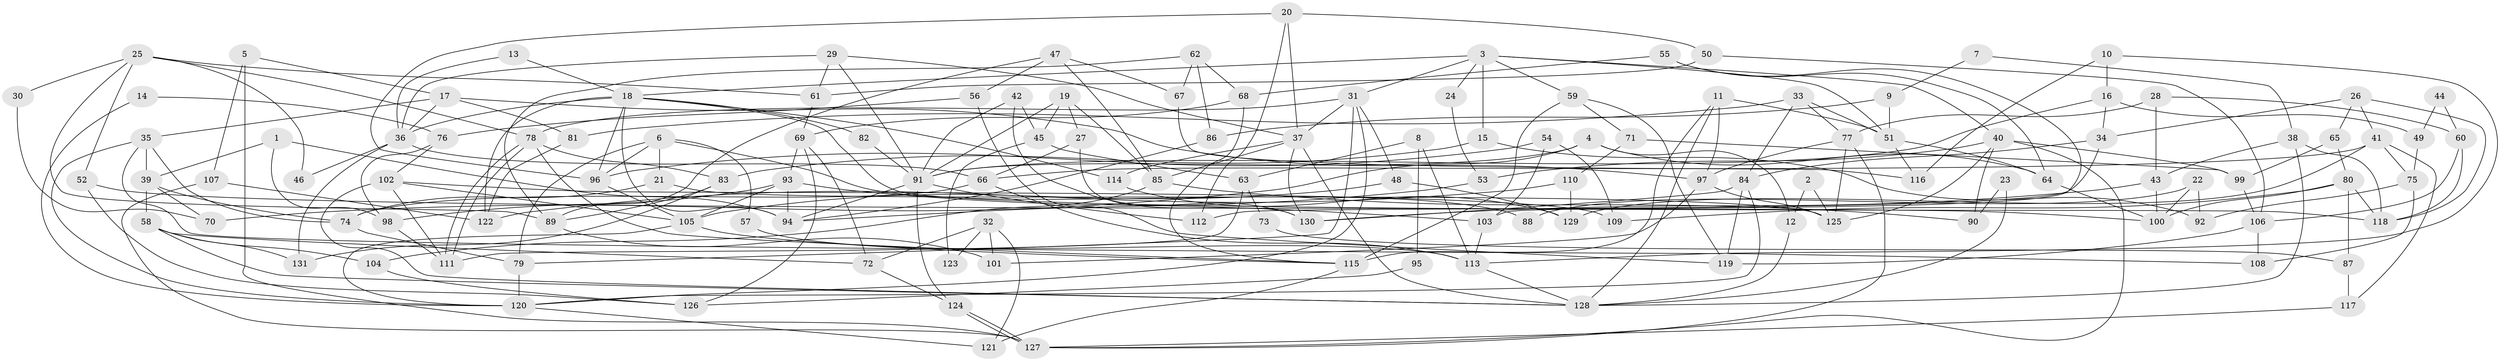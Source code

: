 // Generated by graph-tools (version 1.1) at 2025/02/03/09/25 03:02:04]
// undirected, 131 vertices, 262 edges
graph export_dot {
graph [start="1"]
  node [color=gray90,style=filled];
  1;
  2;
  3;
  4;
  5;
  6;
  7;
  8;
  9;
  10;
  11;
  12;
  13;
  14;
  15;
  16;
  17;
  18;
  19;
  20;
  21;
  22;
  23;
  24;
  25;
  26;
  27;
  28;
  29;
  30;
  31;
  32;
  33;
  34;
  35;
  36;
  37;
  38;
  39;
  40;
  41;
  42;
  43;
  44;
  45;
  46;
  47;
  48;
  49;
  50;
  51;
  52;
  53;
  54;
  55;
  56;
  57;
  58;
  59;
  60;
  61;
  62;
  63;
  64;
  65;
  66;
  67;
  68;
  69;
  70;
  71;
  72;
  73;
  74;
  75;
  76;
  77;
  78;
  79;
  80;
  81;
  82;
  83;
  84;
  85;
  86;
  87;
  88;
  89;
  90;
  91;
  92;
  93;
  94;
  95;
  96;
  97;
  98;
  99;
  100;
  101;
  102;
  103;
  104;
  105;
  106;
  107;
  108;
  109;
  110;
  111;
  112;
  113;
  114;
  115;
  116;
  117;
  118;
  119;
  120;
  121;
  122;
  123;
  124;
  125;
  126;
  127;
  128;
  129;
  130;
  131;
  1 -- 39;
  1 -- 94;
  1 -- 98;
  2 -- 12;
  2 -- 125;
  3 -- 31;
  3 -- 51;
  3 -- 15;
  3 -- 18;
  3 -- 24;
  3 -- 40;
  3 -- 59;
  4 -- 91;
  4 -- 64;
  4 -- 12;
  4 -- 70;
  5 -- 17;
  5 -- 127;
  5 -- 107;
  6 -- 96;
  6 -- 79;
  6 -- 21;
  6 -- 57;
  6 -- 88;
  7 -- 9;
  7 -- 38;
  8 -- 63;
  8 -- 113;
  8 -- 95;
  9 -- 86;
  9 -- 51;
  10 -- 113;
  10 -- 16;
  10 -- 116;
  11 -- 128;
  11 -- 115;
  11 -- 51;
  11 -- 97;
  12 -- 128;
  13 -- 36;
  13 -- 18;
  14 -- 120;
  14 -- 76;
  15 -- 83;
  15 -- 92;
  16 -- 34;
  16 -- 91;
  16 -- 49;
  17 -- 81;
  17 -- 36;
  17 -- 35;
  17 -- 97;
  18 -- 114;
  18 -- 36;
  18 -- 82;
  18 -- 94;
  18 -- 96;
  18 -- 118;
  18 -- 122;
  19 -- 27;
  19 -- 91;
  19 -- 45;
  19 -- 85;
  20 -- 112;
  20 -- 37;
  20 -- 50;
  20 -- 96;
  21 -- 125;
  21 -- 74;
  22 -- 92;
  22 -- 100;
  22 -- 88;
  23 -- 90;
  23 -- 128;
  24 -- 53;
  25 -- 78;
  25 -- 89;
  25 -- 30;
  25 -- 46;
  25 -- 52;
  25 -- 61;
  26 -- 41;
  26 -- 118;
  26 -- 34;
  26 -- 65;
  27 -- 130;
  27 -- 66;
  28 -- 77;
  28 -- 60;
  28 -- 43;
  29 -- 61;
  29 -- 37;
  29 -- 36;
  29 -- 91;
  30 -- 70;
  31 -- 120;
  31 -- 78;
  31 -- 37;
  31 -- 48;
  31 -- 79;
  32 -- 72;
  32 -- 101;
  32 -- 121;
  32 -- 123;
  33 -- 84;
  33 -- 77;
  33 -- 51;
  33 -- 81;
  34 -- 84;
  34 -- 112;
  35 -- 120;
  35 -- 39;
  35 -- 74;
  35 -- 108;
  36 -- 46;
  36 -- 66;
  36 -- 131;
  37 -- 128;
  37 -- 85;
  37 -- 114;
  37 -- 130;
  38 -- 43;
  38 -- 118;
  38 -- 128;
  39 -- 74;
  39 -- 58;
  39 -- 70;
  40 -- 125;
  40 -- 53;
  40 -- 90;
  40 -- 99;
  40 -- 127;
  41 -- 129;
  41 -- 66;
  41 -- 75;
  41 -- 117;
  42 -- 130;
  42 -- 91;
  42 -- 45;
  43 -- 100;
  43 -- 130;
  44 -- 49;
  44 -- 60;
  45 -- 63;
  45 -- 123;
  47 -- 67;
  47 -- 85;
  47 -- 56;
  47 -- 89;
  48 -- 105;
  48 -- 129;
  49 -- 75;
  50 -- 61;
  50 -- 106;
  51 -- 64;
  51 -- 116;
  52 -- 100;
  52 -- 126;
  53 -- 94;
  54 -- 96;
  54 -- 103;
  54 -- 109;
  55 -- 103;
  55 -- 68;
  55 -- 64;
  56 -- 119;
  56 -- 76;
  57 -- 113;
  58 -- 128;
  58 -- 72;
  58 -- 104;
  58 -- 131;
  59 -- 115;
  59 -- 71;
  59 -- 119;
  60 -- 118;
  60 -- 106;
  61 -- 69;
  62 -- 89;
  62 -- 68;
  62 -- 67;
  62 -- 86;
  63 -- 111;
  63 -- 73;
  64 -- 100;
  65 -- 99;
  65 -- 80;
  66 -- 74;
  66 -- 113;
  67 -- 116;
  68 -- 69;
  68 -- 115;
  69 -- 126;
  69 -- 72;
  69 -- 93;
  71 -- 99;
  71 -- 110;
  72 -- 124;
  73 -- 87;
  74 -- 79;
  75 -- 108;
  75 -- 92;
  76 -- 102;
  76 -- 98;
  77 -- 97;
  77 -- 127;
  77 -- 125;
  78 -- 115;
  78 -- 111;
  78 -- 111;
  78 -- 83;
  79 -- 120;
  80 -- 109;
  80 -- 87;
  80 -- 100;
  80 -- 118;
  81 -- 122;
  82 -- 91;
  83 -- 131;
  83 -- 89;
  84 -- 120;
  84 -- 130;
  84 -- 119;
  85 -- 90;
  85 -- 104;
  86 -- 94;
  87 -- 117;
  89 -- 101;
  91 -- 94;
  91 -- 112;
  91 -- 124;
  93 -- 98;
  93 -- 94;
  93 -- 103;
  93 -- 105;
  95 -- 126;
  96 -- 105;
  97 -- 101;
  97 -- 125;
  98 -- 111;
  99 -- 106;
  102 -- 105;
  102 -- 111;
  102 -- 109;
  102 -- 128;
  103 -- 113;
  104 -- 126;
  105 -- 115;
  105 -- 120;
  106 -- 119;
  106 -- 108;
  107 -- 127;
  107 -- 122;
  110 -- 122;
  110 -- 129;
  113 -- 128;
  114 -- 129;
  115 -- 121;
  117 -- 127;
  120 -- 121;
  124 -- 127;
  124 -- 127;
}

